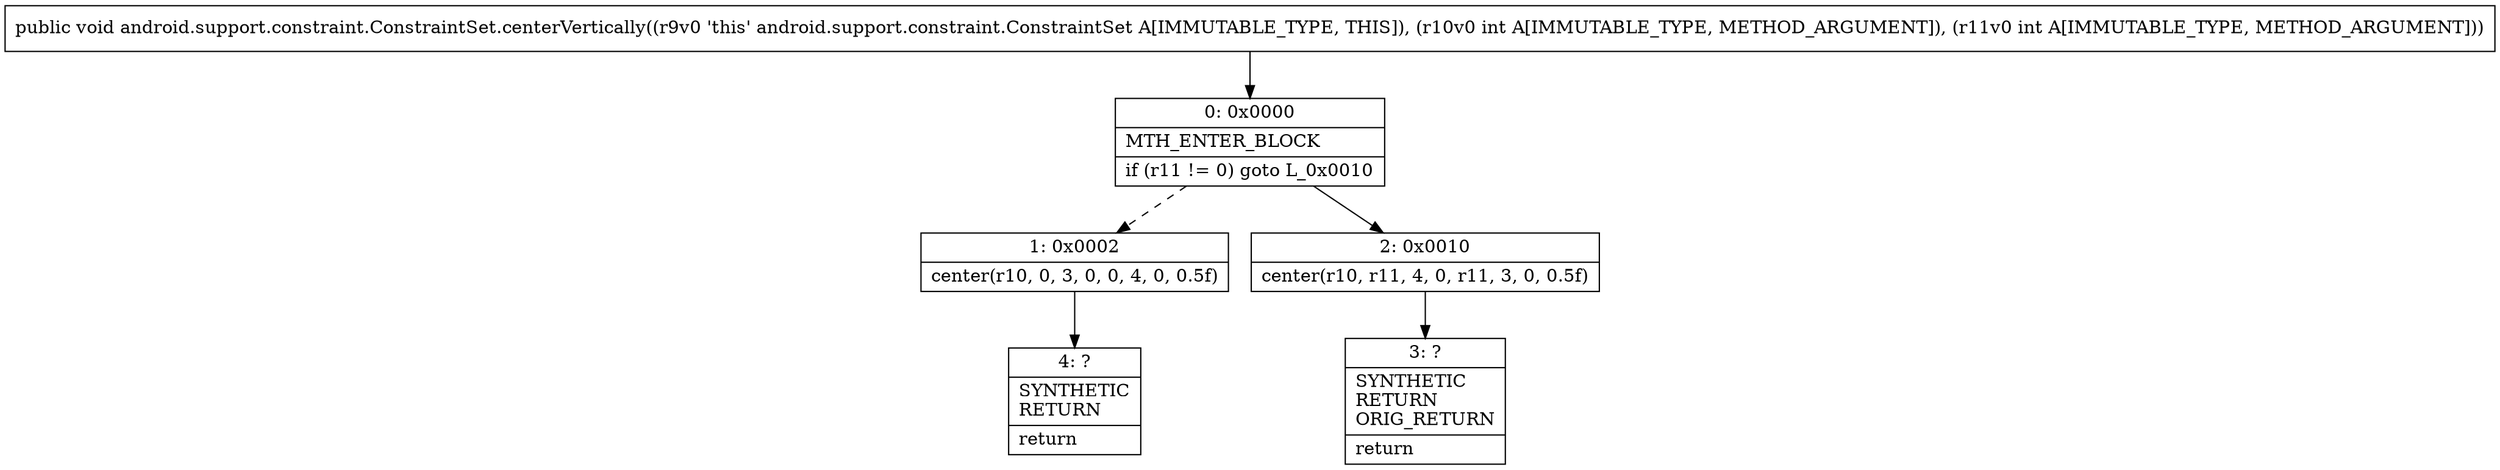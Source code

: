 digraph "CFG forandroid.support.constraint.ConstraintSet.centerVertically(II)V" {
Node_0 [shape=record,label="{0\:\ 0x0000|MTH_ENTER_BLOCK\l|if (r11 != 0) goto L_0x0010\l}"];
Node_1 [shape=record,label="{1\:\ 0x0002|center(r10, 0, 3, 0, 0, 4, 0, 0.5f)\l}"];
Node_2 [shape=record,label="{2\:\ 0x0010|center(r10, r11, 4, 0, r11, 3, 0, 0.5f)\l}"];
Node_3 [shape=record,label="{3\:\ ?|SYNTHETIC\lRETURN\lORIG_RETURN\l|return\l}"];
Node_4 [shape=record,label="{4\:\ ?|SYNTHETIC\lRETURN\l|return\l}"];
MethodNode[shape=record,label="{public void android.support.constraint.ConstraintSet.centerVertically((r9v0 'this' android.support.constraint.ConstraintSet A[IMMUTABLE_TYPE, THIS]), (r10v0 int A[IMMUTABLE_TYPE, METHOD_ARGUMENT]), (r11v0 int A[IMMUTABLE_TYPE, METHOD_ARGUMENT])) }"];
MethodNode -> Node_0;
Node_0 -> Node_1[style=dashed];
Node_0 -> Node_2;
Node_1 -> Node_4;
Node_2 -> Node_3;
}

